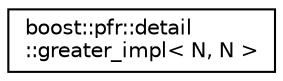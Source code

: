 digraph "Graphical Class Hierarchy"
{
  edge [fontname="Helvetica",fontsize="10",labelfontname="Helvetica",labelfontsize="10"];
  node [fontname="Helvetica",fontsize="10",shape=record];
  rankdir="LR";
  Node0 [label="boost::pfr::detail\l::greater_impl\< N, N \>",height=0.2,width=0.4,color="black", fillcolor="white", style="filled",URL="$structboost_1_1pfr_1_1detail_1_1greater__impl_3_01_n_00_01_n_01_4.html"];
}
